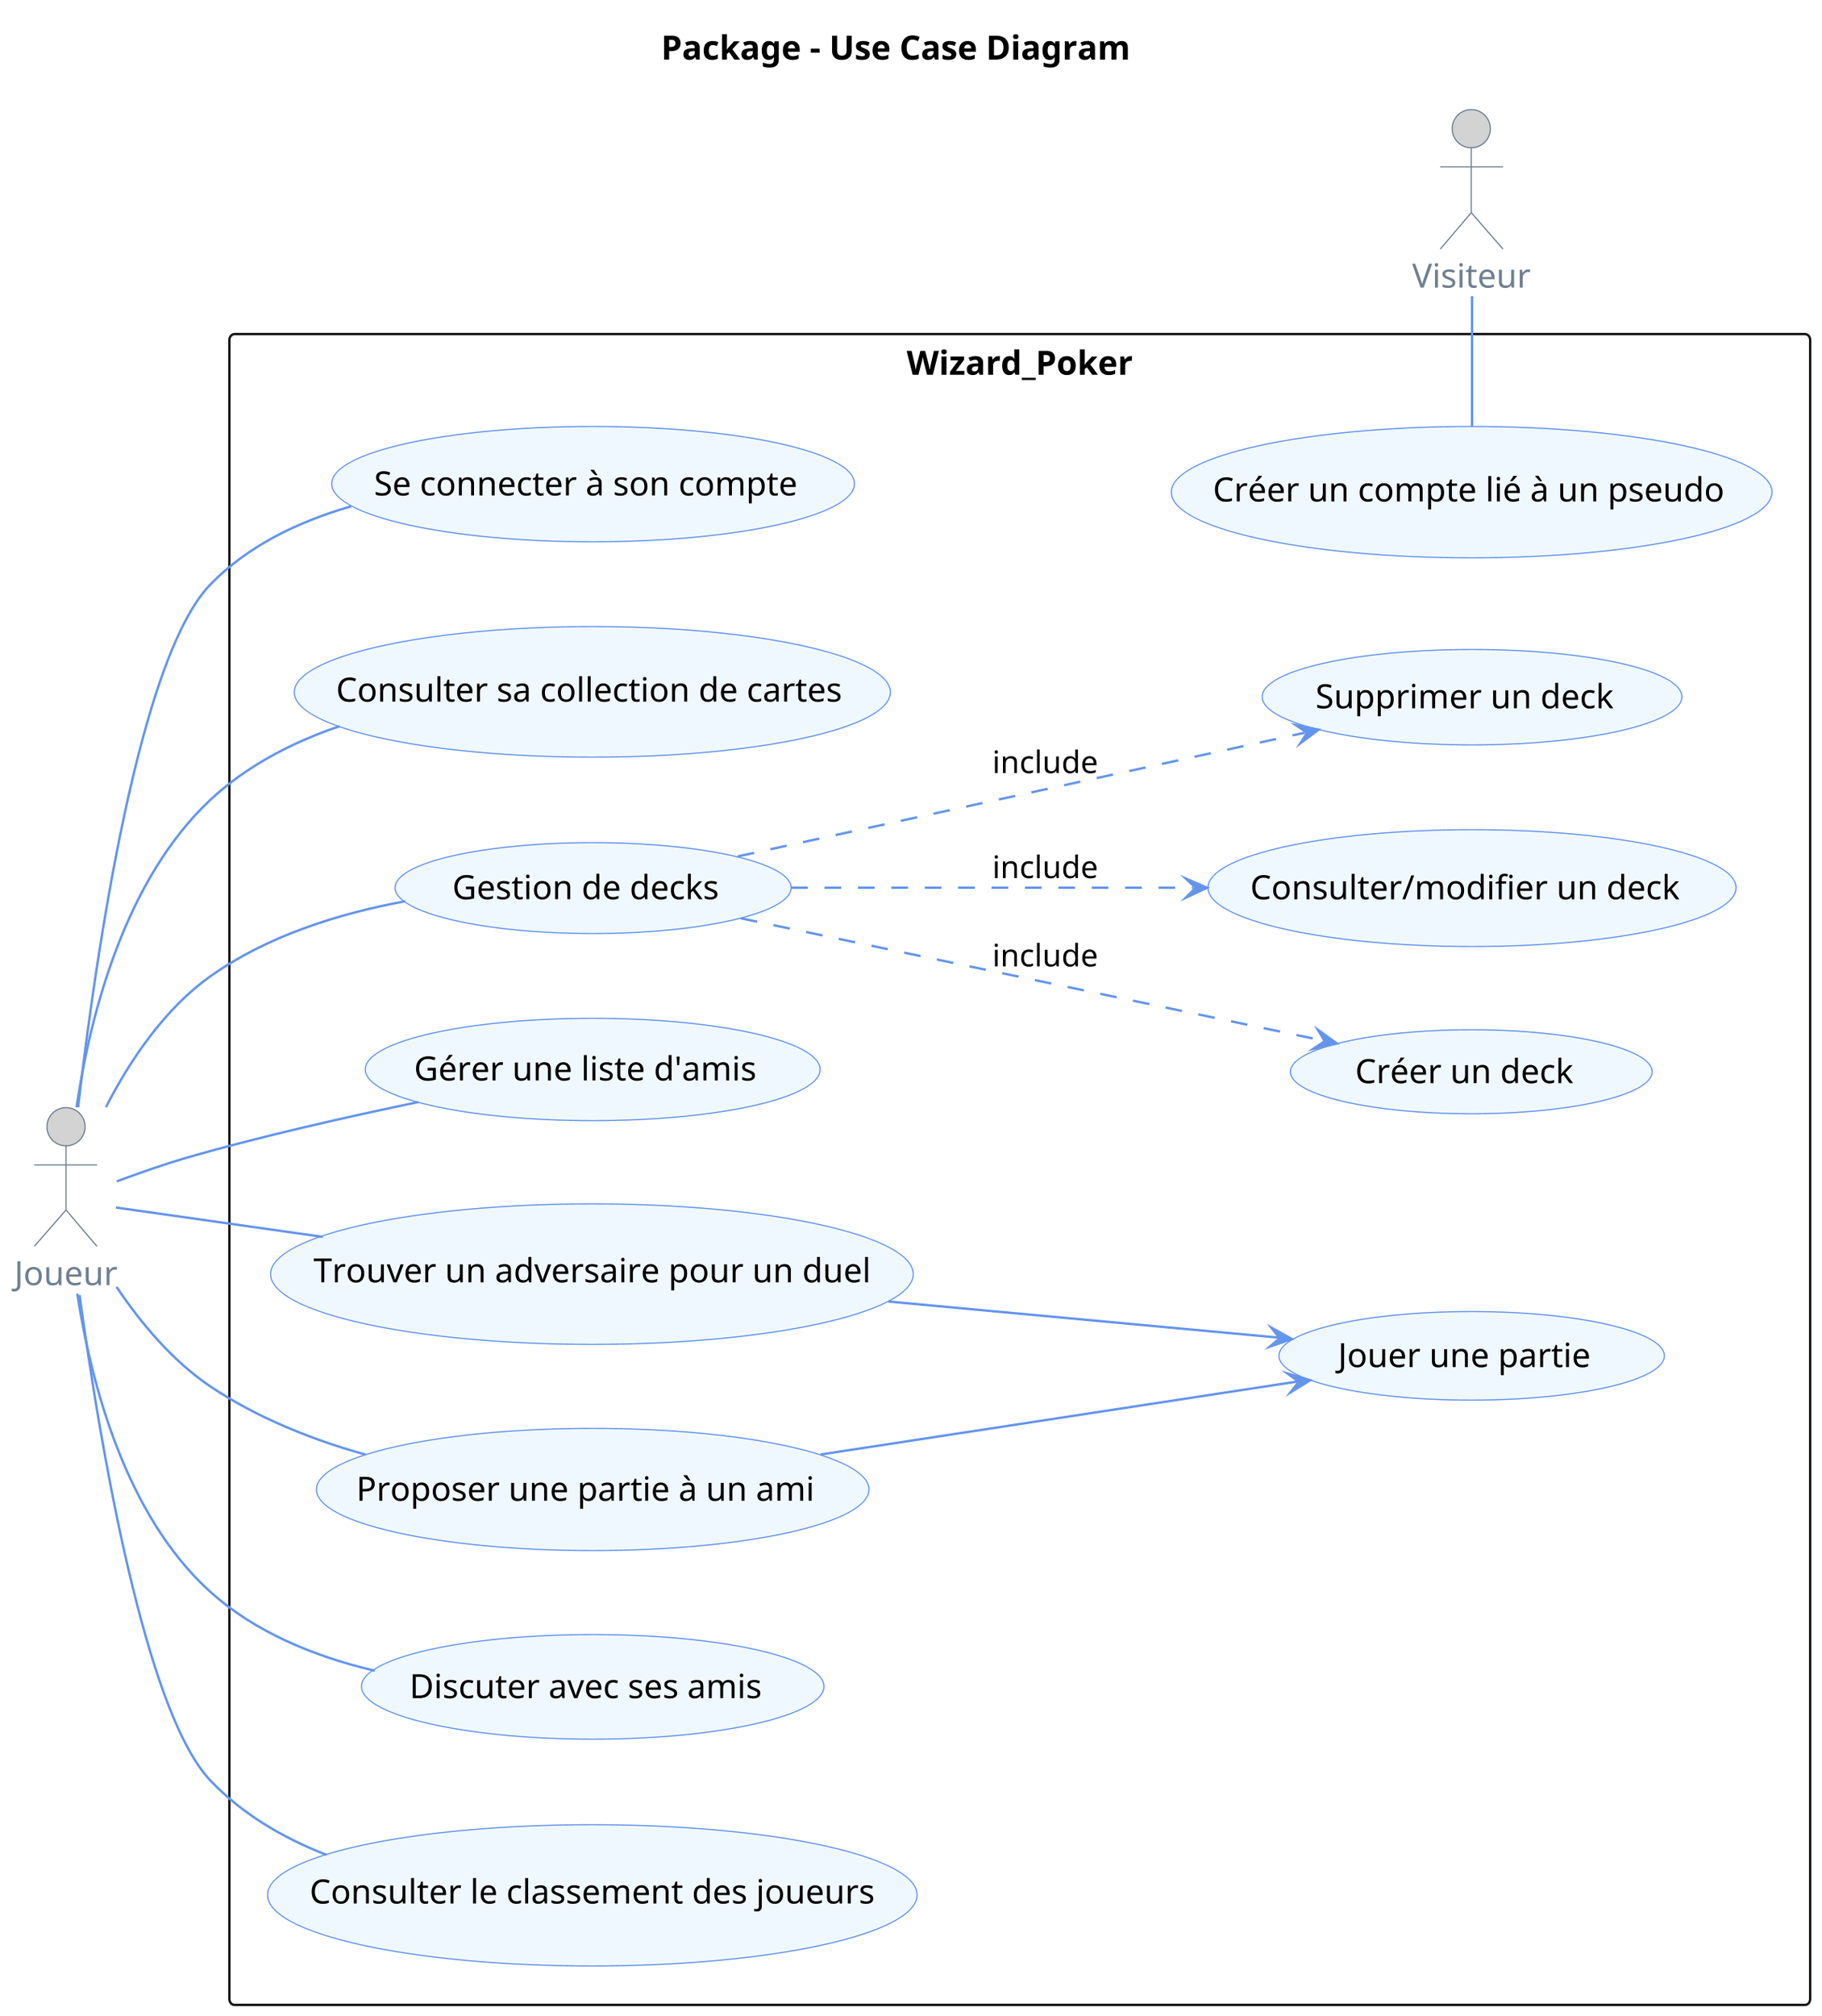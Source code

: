 @startuml

title Package - Use Case Diagram

'pas d'ombre
skinparam shadowing false

skinparam packageStyle rect

skinparam usecase {
  BackgroundColor AliceBlue
  ArrowColor CornflowerBlue
  BorderColor CornflowerBlue
}

skinparam {
  ActorBackgroundColor LightGray
  ActorFontColor SlateGray
  actorBorderColor SlateGray
}
  
left to right direction
skinparam dpi 300

:Joueur: 
:Visiteur:

rectangle Wizard_Poker {
    (Créer un compte lié à un pseudo) as create
    (Se connecter à son compte) as login
    (Consulter sa collection de cartes) as view_carte
    (Gestion de decks) as gest_deck
    (Créer un deck) as create_deck
    (Consulter/modifier un deck) as modif_deck
    (Supprimer un deck) as delete_deck
    (Gérer une liste d'amis) as gest_amis
    (Trouver un adversaire pour un duel) as find_player
    (Proposer une partie à un ami) as friend_player
    (Jouer une partie) as play
    (Discuter avec ses amis) as discut_friends
    (Consulter le classement des joueurs) as classement
}

Visiteur -l- create
create -[hidden]u- login
Joueur -- login
Joueur -- view_carte
Joueur -- gest_deck
Joueur -- gest_amis
Joueur -- find_player
Joueur -- friend_player
Joueur -- discut_friends
Joueur -- classement
gest_deck .d-> modif_deck : include
gest_deck .d-> delete_deck : include
gest_deck .d-> create_deck : include
find_player --> play
friend_player --> play

@enduml
